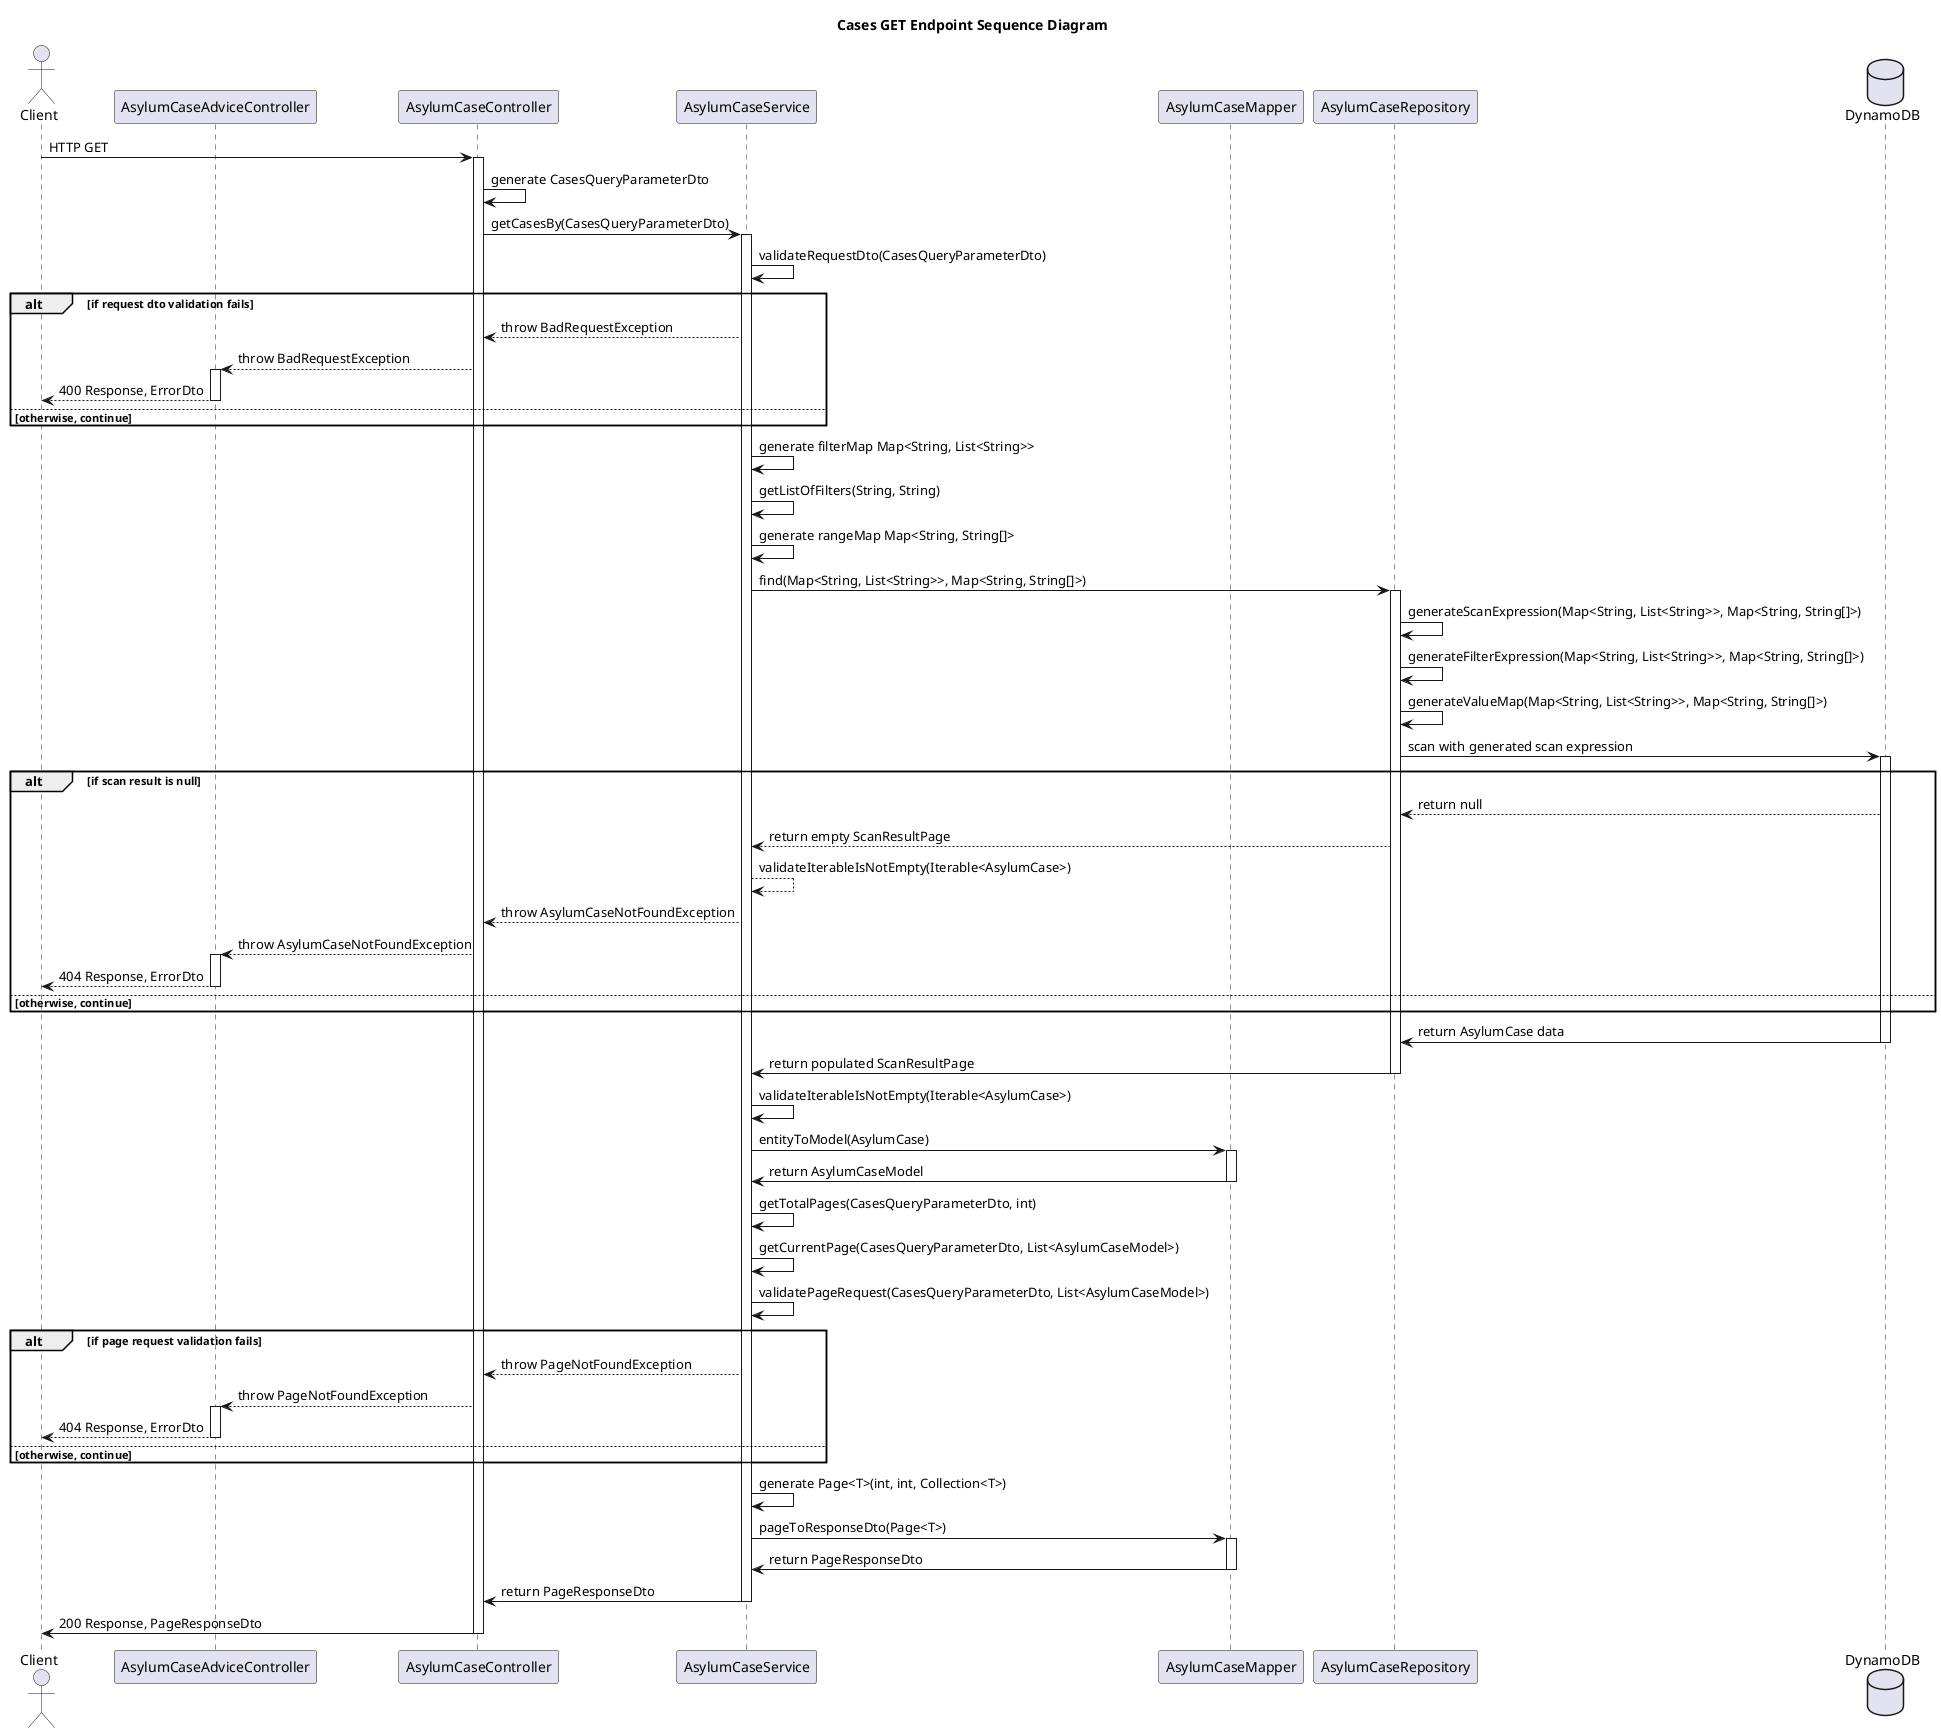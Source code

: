 @startuml
title Cases GET Endpoint Sequence Diagram

actor Client
participant "AsylumCaseAdviceController" as Advice
participant "AsylumCaseController" as Controller
participant "AsylumCaseService" as Service
participant "AsylumCaseMapper" as Mapper
participant "AsylumCaseRepository" as Repository
database DynamoDB

Client -> Controller : HTTP GET
activate Controller
Controller -> Controller : generate CasesQueryParameterDto
Controller -> Service : getCasesBy(CasesQueryParameterDto)
activate Service
Service -> Service : validateRequestDto(CasesQueryParameterDto)

alt if request dto validation fails
Service --> Controller : throw BadRequestException
Controller --> Advice : throw BadRequestException
activate Advice
Advice --> Client : 400 Response, ErrorDto
deactivate Advice
else otherwise, continue
end

activate Service
Service -> Service : generate filterMap Map<String, List<String>>
Service -> Service : getListOfFilters(String, String)
Service -> Service : generate rangeMap Map<String, String[]>

Service -> Repository : find(Map<String, List<String>>, Map<String, String[]>)
activate Repository
Repository -> Repository : generateScanExpression(Map<String, List<String>>, Map<String, String[]>)
Repository -> Repository : generateFilterExpression(Map<String, List<String>>, Map<String, String[]>)
Repository -> Repository : generateValueMap(Map<String, List<String>>, Map<String, String[]>)
Repository -> DynamoDB : scan with generated scan expression
activate DynamoDB

alt if scan result is null
DynamoDB --> Repository : return null
Repository --> Service : return empty ScanResultPage
Service --> Service : validateIterableIsNotEmpty(Iterable<AsylumCase>)
Service --> Controller : throw AsylumCaseNotFoundException
Controller --> Advice : throw AsylumCaseNotFoundException

activate Advice
Advice --> Client : 404 Response, ErrorDto
deactivate Advice
else otherwise, continue
end

DynamoDB -> Repository : return AsylumCase data
deactivate DynamoDB
Repository -> Service : return populated ScanResultPage
deactivate Repository

Service -> Service : validateIterableIsNotEmpty(Iterable<AsylumCase>)
Service -> Mapper : entityToModel(AsylumCase)
activate Mapper
Mapper -> Service : return AsylumCaseModel
deactivate Mapper
Service -> Service : getTotalPages(CasesQueryParameterDto, int)
Service -> Service : getCurrentPage(CasesQueryParameterDto, List<AsylumCaseModel>)
Service -> Service : validatePageRequest(CasesQueryParameterDto, List<AsylumCaseModel>)

alt if page request validation fails
Service --> Controller : throw PageNotFoundException
Controller --> Advice : throw PageNotFoundException
activate Advice
Advice --> Client : 404 Response, ErrorDto
deactivate Advice
else otherwise, continue
end

Service -> Service : generate Page<T>(int, int, Collection<T>)
Service -> Mapper : pageToResponseDto(Page<T>)

activate Mapper
Mapper -> Service : return PageResponseDto
deactivate Mapper

Service -> Controller : return PageResponseDto
deactivate Service

Controller -> Client : 200 Response, PageResponseDto
deactivate Controller
@enduml